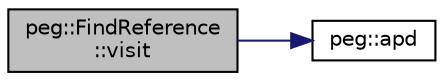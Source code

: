 digraph "peg::FindReference::visit"
{
 // LATEX_PDF_SIZE
  edge [fontname="Helvetica",fontsize="10",labelfontname="Helvetica",labelfontsize="10"];
  node [fontname="Helvetica",fontsize="10",shape=record];
  rankdir="LR";
  Node1 [label="peg::FindReference\l::visit",height=0.2,width=0.4,color="black", fillcolor="grey75", style="filled", fontcolor="black",tooltip=" "];
  Node1 -> Node2 [color="midnightblue",fontsize="10",style="solid",fontname="Helvetica"];
  Node2 [label="peg::apd",height=0.2,width=0.4,color="black", fillcolor="white", style="filled",URL="$namespacepeg.html#a2016cefb7bbdd7c841190f710328041a",tooltip=" "];
}

